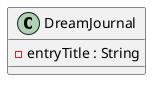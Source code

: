 

@startuml Memor Class Diagram

'groups two or more similar arrows together
skinparam groupInheritance 2

'Classes
class DreamJournal 
{
-entryTitle : String
}




'Class Relationships (Composition, Aggregation, and Extension/Inheritance [superclass notation])



@enduml